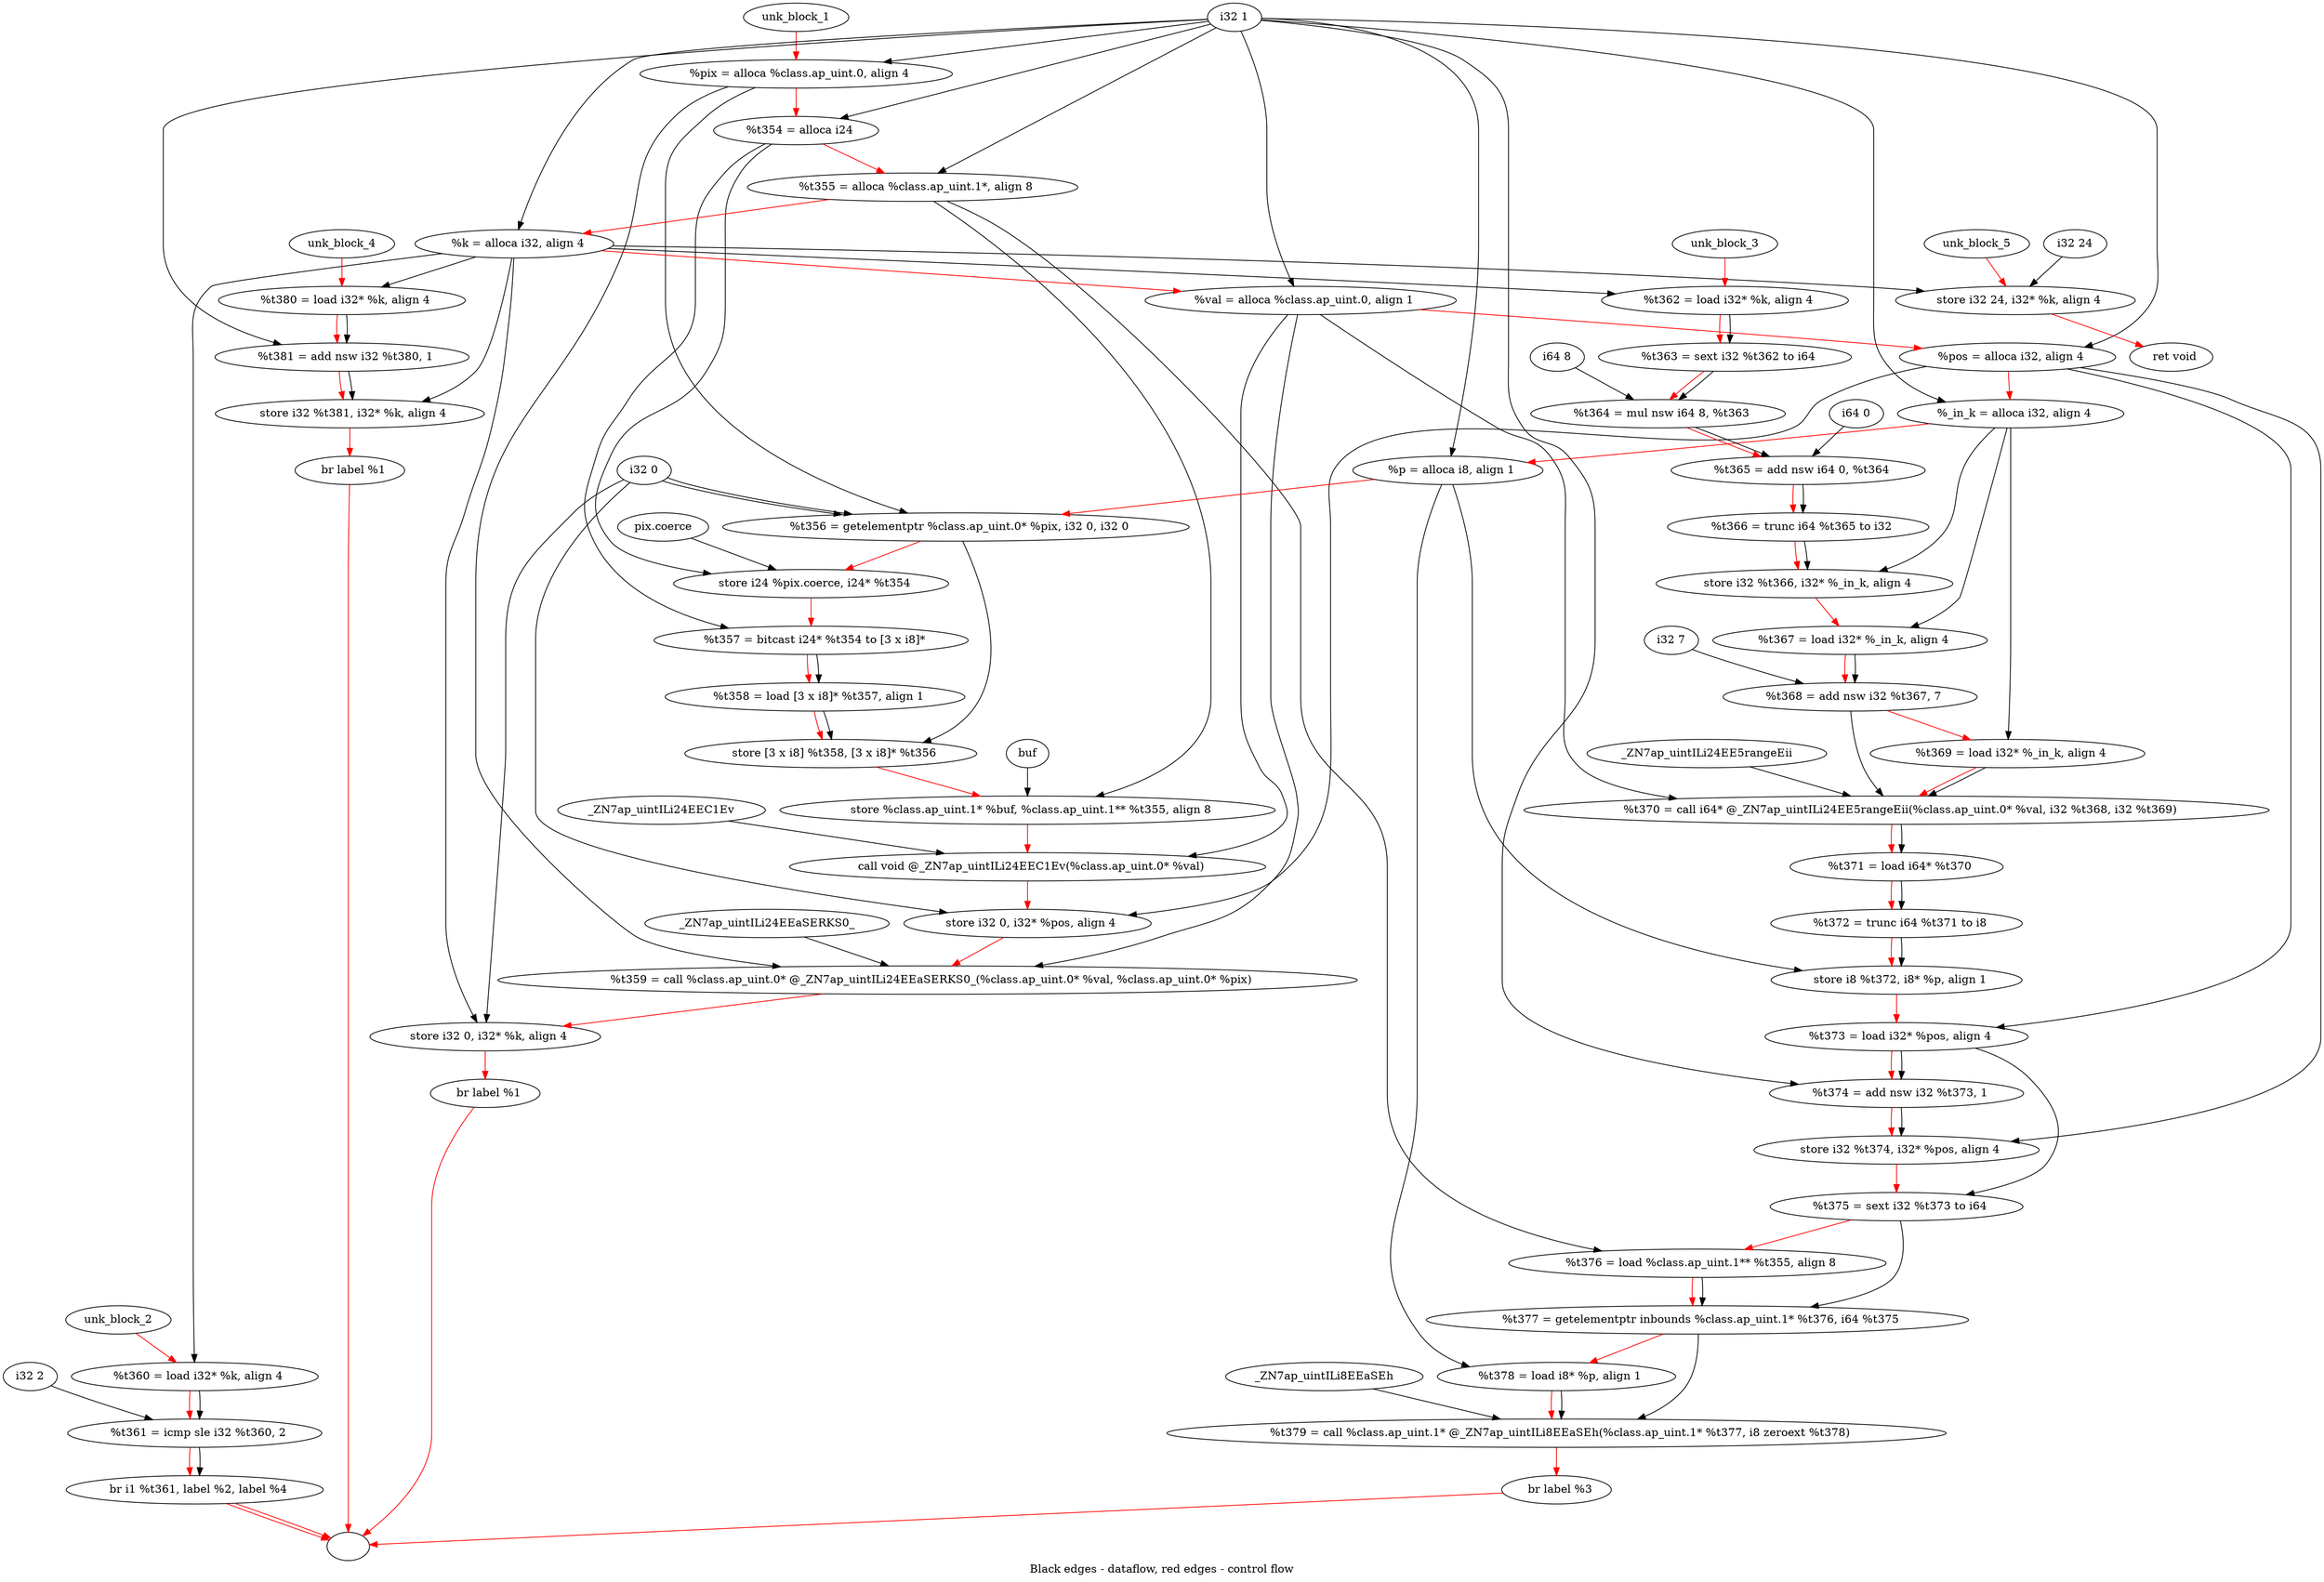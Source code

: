digraph G {
compound=true
label="Black edges - dataflow, red edges - control flow"
"pix" [label="  %pix = alloca %class.ap_uint.0, align 4"]
"t354" [label="  %t354 = alloca i24"]
"t355" [label="  %t355 = alloca %class.ap_uint.1*, align 8"]
"k" [label="  %k = alloca i32, align 4"]
"val" [label="  %val = alloca %class.ap_uint.0, align 1"]
"pos" [label="  %pos = alloca i32, align 4"]
"_in_k" [label="  %_in_k = alloca i32, align 4"]
"p" [label="  %p = alloca i8, align 1"]
"t356" [label="  %t356 = getelementptr %class.ap_uint.0* %pix, i32 0, i32 0"]
"_1" [label="  store i24 %pix.coerce, i24* %t354"]
"t357" [label="  %t357 = bitcast i24* %t354 to [3 x i8]*"]
"t358" [label="  %t358 = load [3 x i8]* %t357, align 1"]
"_2" [label="  store [3 x i8] %t358, [3 x i8]* %t356"]
"_3" [label="  store %class.ap_uint.1* %buf, %class.ap_uint.1** %t355, align 8"]
"_4" [label="  call void @_ZN7ap_uintILi24EEC1Ev(%class.ap_uint.0* %val)"]
"_5" [label="  store i32 0, i32* %pos, align 4"]
"t359" [label="  %t359 = call %class.ap_uint.0* @_ZN7ap_uintILi24EEaSERKS0_(%class.ap_uint.0* %val, %class.ap_uint.0* %pix)"]
"_6" [label="  store i32 0, i32* %k, align 4"]
"_7" [label="  br label %1"]
"unk_block_1" -> "pix"[color=red]
"i32 1" -> "pix"
"pix" -> "t354"[color=red weight=2]
"i32 1" -> "t354"
"t354" -> "t355"[color=red weight=2]
"i32 1" -> "t355"
"t355" -> "k"[color=red weight=2]
"i32 1" -> "k"
"k" -> "val"[color=red weight=2]
"i32 1" -> "val"
"val" -> "pos"[color=red weight=2]
"i32 1" -> "pos"
"pos" -> "_in_k"[color=red weight=2]
"i32 1" -> "_in_k"
"_in_k" -> "p"[color=red weight=2]
"i32 1" -> "p"
"p" -> "t356"[color=red weight=2]
"pix" -> "t356"
"i32 0" -> "t356"
"i32 0" -> "t356"
"t356" -> "_1"[color=red weight=2]
"pix.coerce" -> "_1"
"t354" -> "_1"
"_1" -> "t357"[color=red weight=2]
"t354" -> "t357"
"t357" -> "t358"[color=red weight=2]
"t357" -> "t358"
"t358" -> "_2"[color=red weight=2]
"t358" -> "_2"
"t356" -> "_2"
"_2" -> "_3"[color=red weight=2]
"buf" -> "_3"
"t355" -> "_3"
"_3" -> "_4"[color=red weight=2]
"val" -> "_4"
"_ZN7ap_uintILi24EEC1Ev" -> "_4"
"_4" -> "_5"[color=red weight=2]
"i32 0" -> "_5"
"pos" -> "_5"
"_5" -> "t359"[color=red weight=2]
"val" -> "t359"
"pix" -> "t359"
"_ZN7ap_uintILi24EEaSERKS0_" -> "t359"
"t359" -> "_6"[color=red weight=2]
"i32 0" -> "_6"
"k" -> "_6"
"_6" -> "_7"[color=red weight=2]
"_7" -> ""[color=red]

"t360" [label="  %t360 = load i32* %k, align 4"]
"t361" [label="  %t361 = icmp sle i32 %t360, 2"]
"_8" [label="  br i1 %t361, label %2, label %4"]
"unk_block_2" -> "t360"[color=red]
"k" -> "t360"
"t360" -> "t361"[color=red weight=2]
"t360" -> "t361"
"i32 2" -> "t361"
"t361" -> "_8"[color=red weight=2]
"t361" -> "_8"
"_8" -> ""[color=red]
"_8" -> ""[color=red]

"t362" [label="  %t362 = load i32* %k, align 4"]
"t363" [label="  %t363 = sext i32 %t362 to i64"]
"t364" [label="  %t364 = mul nsw i64 8, %t363"]
"t365" [label="  %t365 = add nsw i64 0, %t364"]
"t366" [label="  %t366 = trunc i64 %t365 to i32"]
"_9" [label="  store i32 %t366, i32* %_in_k, align 4"]
"t367" [label="  %t367 = load i32* %_in_k, align 4"]
"t368" [label="  %t368 = add nsw i32 %t367, 7"]
"t369" [label="  %t369 = load i32* %_in_k, align 4"]
"t370" [label="  %t370 = call i64* @_ZN7ap_uintILi24EE5rangeEii(%class.ap_uint.0* %val, i32 %t368, i32 %t369)"]
"t371" [label="  %t371 = load i64* %t370"]
"t372" [label="  %t372 = trunc i64 %t371 to i8"]
"_10" [label="  store i8 %t372, i8* %p, align 1"]
"t373" [label="  %t373 = load i32* %pos, align 4"]
"t374" [label="  %t374 = add nsw i32 %t373, 1"]
"_11" [label="  store i32 %t374, i32* %pos, align 4"]
"t375" [label="  %t375 = sext i32 %t373 to i64"]
"t376" [label="  %t376 = load %class.ap_uint.1** %t355, align 8"]
"t377" [label="  %t377 = getelementptr inbounds %class.ap_uint.1* %t376, i64 %t375"]
"t378" [label="  %t378 = load i8* %p, align 1"]
"t379" [label="  %t379 = call %class.ap_uint.1* @_ZN7ap_uintILi8EEaSEh(%class.ap_uint.1* %t377, i8 zeroext %t378)"]
"_12" [label="  br label %3"]
"unk_block_3" -> "t362"[color=red]
"k" -> "t362"
"t362" -> "t363"[color=red weight=2]
"t362" -> "t363"
"t363" -> "t364"[color=red weight=2]
"i64 8" -> "t364"
"t363" -> "t364"
"t364" -> "t365"[color=red weight=2]
"i64 0" -> "t365"
"t364" -> "t365"
"t365" -> "t366"[color=red weight=2]
"t365" -> "t366"
"t366" -> "_9"[color=red weight=2]
"t366" -> "_9"
"_in_k" -> "_9"
"_9" -> "t367"[color=red weight=2]
"_in_k" -> "t367"
"t367" -> "t368"[color=red weight=2]
"t367" -> "t368"
"i32 7" -> "t368"
"t368" -> "t369"[color=red weight=2]
"_in_k" -> "t369"
"t369" -> "t370"[color=red weight=2]
"val" -> "t370"
"t368" -> "t370"
"t369" -> "t370"
"_ZN7ap_uintILi24EE5rangeEii" -> "t370"
"t370" -> "t371"[color=red weight=2]
"t370" -> "t371"
"t371" -> "t372"[color=red weight=2]
"t371" -> "t372"
"t372" -> "_10"[color=red weight=2]
"t372" -> "_10"
"p" -> "_10"
"_10" -> "t373"[color=red weight=2]
"pos" -> "t373"
"t373" -> "t374"[color=red weight=2]
"t373" -> "t374"
"i32 1" -> "t374"
"t374" -> "_11"[color=red weight=2]
"t374" -> "_11"
"pos" -> "_11"
"_11" -> "t375"[color=red weight=2]
"t373" -> "t375"
"t375" -> "t376"[color=red weight=2]
"t355" -> "t376"
"t376" -> "t377"[color=red weight=2]
"t376" -> "t377"
"t375" -> "t377"
"t377" -> "t378"[color=red weight=2]
"p" -> "t378"
"t378" -> "t379"[color=red weight=2]
"t377" -> "t379"
"t378" -> "t379"
"_ZN7ap_uintILi8EEaSEh" -> "t379"
"t379" -> "_12"[color=red weight=2]
"_12" -> ""[color=red]

"t380" [label="  %t380 = load i32* %k, align 4"]
"t381" [label="  %t381 = add nsw i32 %t380, 1"]
"_13" [label="  store i32 %t381, i32* %k, align 4"]
"_14" [label="  br label %1"]
"unk_block_4" -> "t380"[color=red]
"k" -> "t380"
"t380" -> "t381"[color=red weight=2]
"t380" -> "t381"
"i32 1" -> "t381"
"t381" -> "_13"[color=red weight=2]
"t381" -> "_13"
"k" -> "_13"
"_13" -> "_14"[color=red weight=2]
"_14" -> ""[color=red]

"_15" [label="  store i32 24, i32* %k, align 4"]
"_16" [label="  ret void"]
"unk_block_5" -> "_15"[color=red]
"i32 24" -> "_15"
"k" -> "_15"
"_15" -> "_16"[color=red weight=2]

}
